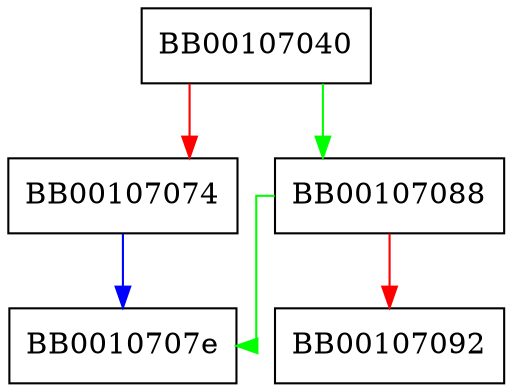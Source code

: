 digraph FUN_00107040 {
  node [shape="box"];
  graph [splines=ortho];
  BB00107040 -> BB00107088 [color="green"];
  BB00107040 -> BB00107074 [color="red"];
  BB00107074 -> BB0010707e [color="blue"];
  BB00107088 -> BB0010707e [color="green"];
  BB00107088 -> BB00107092 [color="red"];
}